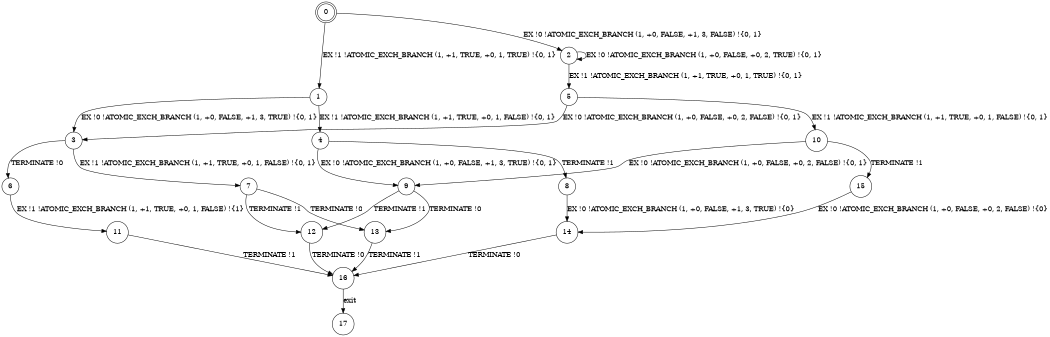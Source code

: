 digraph BCG {
size = "7, 10.5";
center = TRUE;
node [shape = circle];
0 [peripheries = 2];
0 -> 1 [label = "EX !1 !ATOMIC_EXCH_BRANCH (1, +1, TRUE, +0, 1, TRUE) !{0, 1}"];
0 -> 2 [label = "EX !0 !ATOMIC_EXCH_BRANCH (1, +0, FALSE, +1, 3, FALSE) !{0, 1}"];
1 -> 3 [label = "EX !0 !ATOMIC_EXCH_BRANCH (1, +0, FALSE, +1, 3, TRUE) !{0, 1}"];
1 -> 4 [label = "EX !1 !ATOMIC_EXCH_BRANCH (1, +1, TRUE, +0, 1, FALSE) !{0, 1}"];
2 -> 5 [label = "EX !1 !ATOMIC_EXCH_BRANCH (1, +1, TRUE, +0, 1, TRUE) !{0, 1}"];
2 -> 2 [label = "EX !0 !ATOMIC_EXCH_BRANCH (1, +0, FALSE, +0, 2, TRUE) !{0, 1}"];
3 -> 6 [label = "TERMINATE !0"];
3 -> 7 [label = "EX !1 !ATOMIC_EXCH_BRANCH (1, +1, TRUE, +0, 1, FALSE) !{0, 1}"];
4 -> 8 [label = "TERMINATE !1"];
4 -> 9 [label = "EX !0 !ATOMIC_EXCH_BRANCH (1, +0, FALSE, +1, 3, TRUE) !{0, 1}"];
5 -> 10 [label = "EX !1 !ATOMIC_EXCH_BRANCH (1, +1, TRUE, +0, 1, FALSE) !{0, 1}"];
5 -> 3 [label = "EX !0 !ATOMIC_EXCH_BRANCH (1, +0, FALSE, +0, 2, FALSE) !{0, 1}"];
6 -> 11 [label = "EX !1 !ATOMIC_EXCH_BRANCH (1, +1, TRUE, +0, 1, FALSE) !{1}"];
7 -> 12 [label = "TERMINATE !1"];
7 -> 13 [label = "TERMINATE !0"];
8 -> 14 [label = "EX !0 !ATOMIC_EXCH_BRANCH (1, +0, FALSE, +1, 3, TRUE) !{0}"];
9 -> 12 [label = "TERMINATE !1"];
9 -> 13 [label = "TERMINATE !0"];
10 -> 15 [label = "TERMINATE !1"];
10 -> 9 [label = "EX !0 !ATOMIC_EXCH_BRANCH (1, +0, FALSE, +0, 2, FALSE) !{0, 1}"];
11 -> 16 [label = "TERMINATE !1"];
12 -> 16 [label = "TERMINATE !0"];
13 -> 16 [label = "TERMINATE !1"];
14 -> 16 [label = "TERMINATE !0"];
15 -> 14 [label = "EX !0 !ATOMIC_EXCH_BRANCH (1, +0, FALSE, +0, 2, FALSE) !{0}"];
16 -> 17 [label = "exit"];
}
